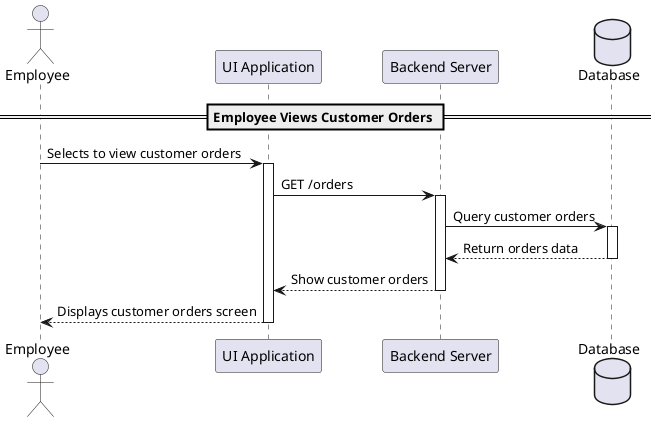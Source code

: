 @startuml
actor Employee as E
participant "UI Application" as UI
participant "Backend Server" as Backend
database "Database" as DB

== Employee Views Customer Orders ==
E -> UI: Selects to view customer orders
activate UI

UI -> Backend: GET /orders
activate Backend

Backend -> DB: Query customer orders
activate DB

DB --> Backend: Return orders data
deactivate DB

Backend --> UI: Show customer orders
deactivate Backend

UI --> E: Displays customer orders screen
deactivate UI

@enduml